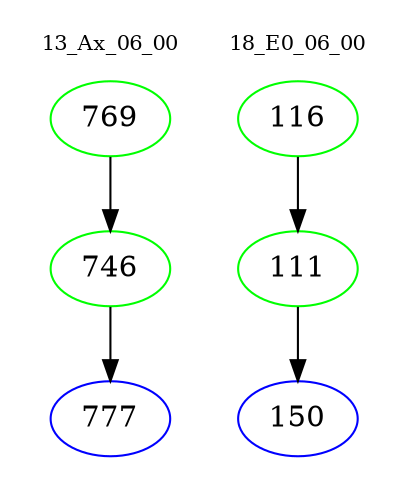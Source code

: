 digraph{
subgraph cluster_0 {
color = white
label = "13_Ax_06_00";
fontsize=10;
T0_769 [label="769", color="green"]
T0_769 -> T0_746 [color="black"]
T0_746 [label="746", color="green"]
T0_746 -> T0_777 [color="black"]
T0_777 [label="777", color="blue"]
}
subgraph cluster_1 {
color = white
label = "18_E0_06_00";
fontsize=10;
T1_116 [label="116", color="green"]
T1_116 -> T1_111 [color="black"]
T1_111 [label="111", color="green"]
T1_111 -> T1_150 [color="black"]
T1_150 [label="150", color="blue"]
}
}
